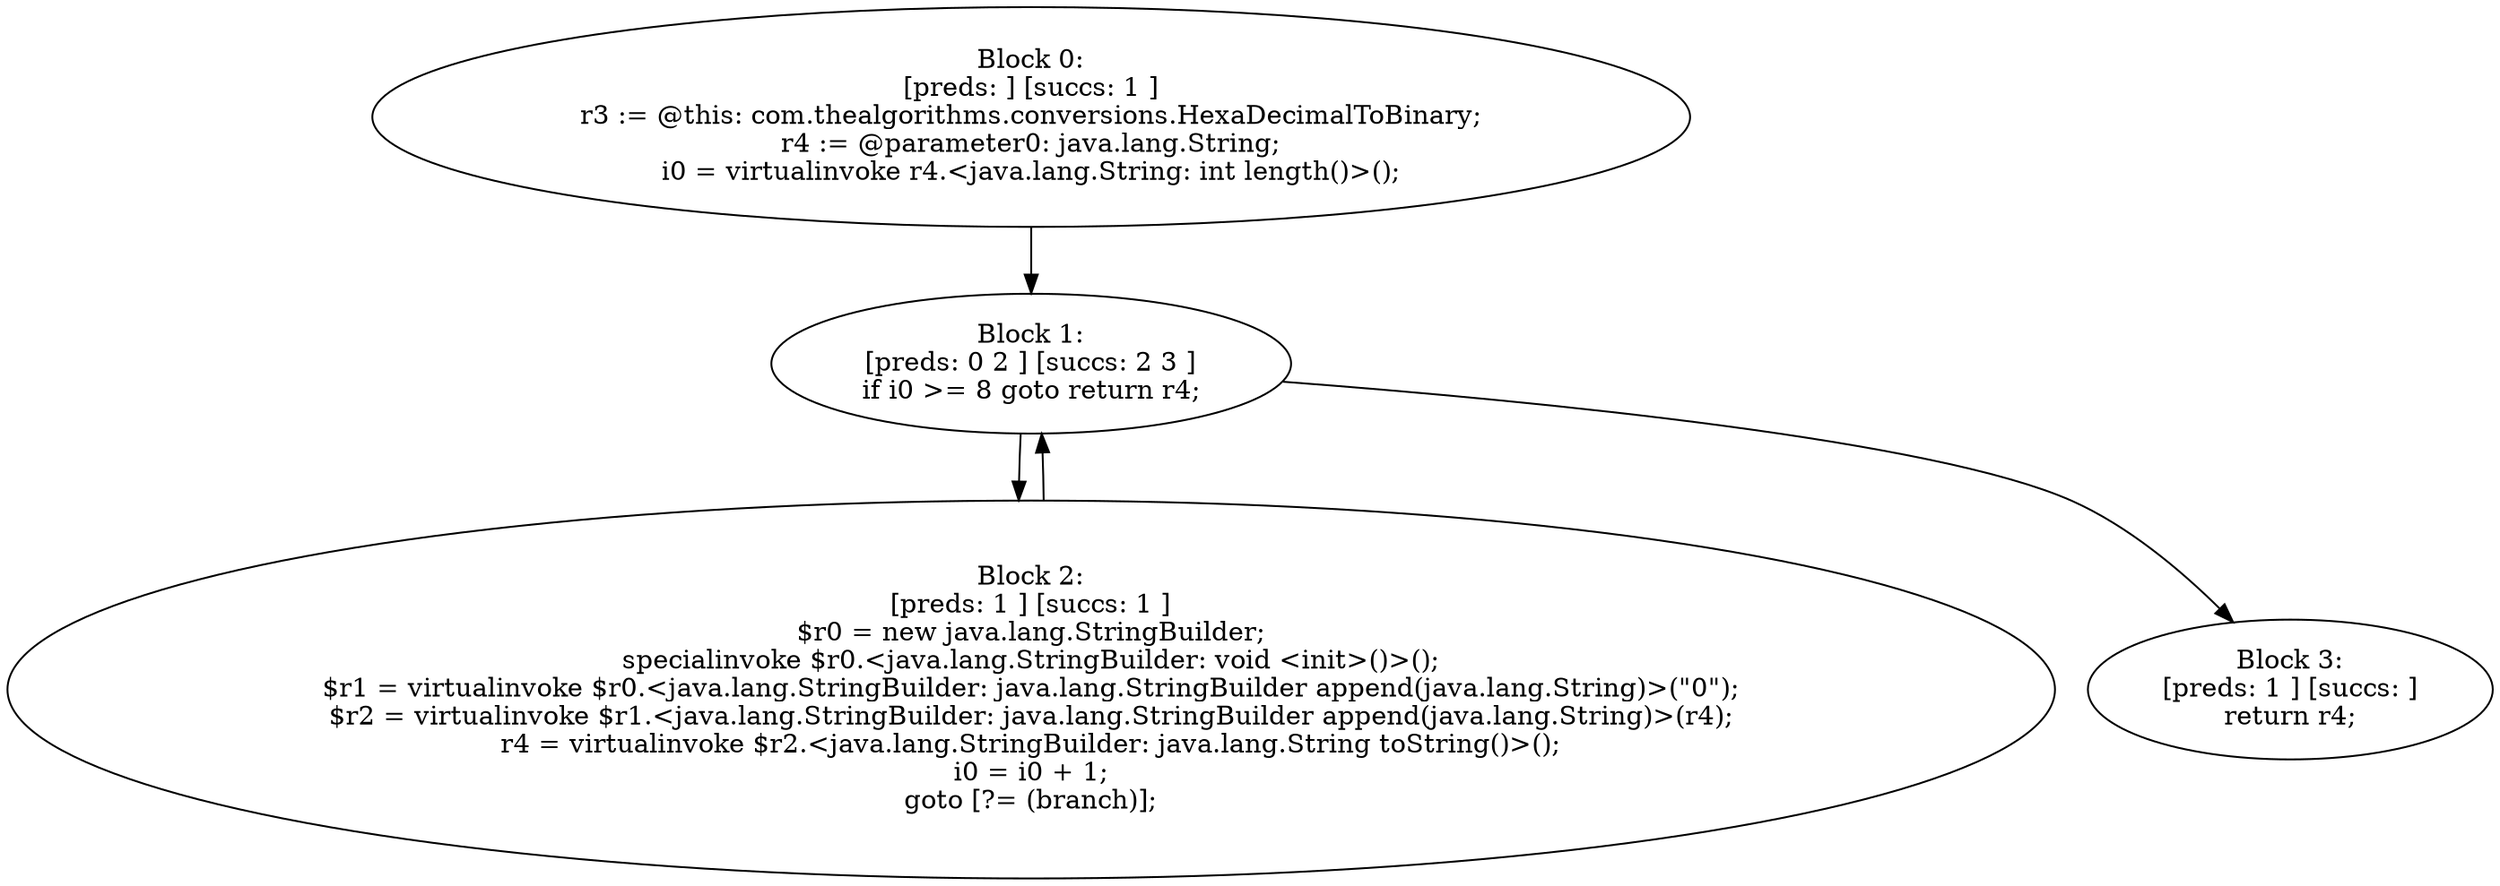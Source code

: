 digraph "unitGraph" {
    "Block 0:
[preds: ] [succs: 1 ]
r3 := @this: com.thealgorithms.conversions.HexaDecimalToBinary;
r4 := @parameter0: java.lang.String;
i0 = virtualinvoke r4.<java.lang.String: int length()>();
"
    "Block 1:
[preds: 0 2 ] [succs: 2 3 ]
if i0 >= 8 goto return r4;
"
    "Block 2:
[preds: 1 ] [succs: 1 ]
$r0 = new java.lang.StringBuilder;
specialinvoke $r0.<java.lang.StringBuilder: void <init>()>();
$r1 = virtualinvoke $r0.<java.lang.StringBuilder: java.lang.StringBuilder append(java.lang.String)>(\"0\");
$r2 = virtualinvoke $r1.<java.lang.StringBuilder: java.lang.StringBuilder append(java.lang.String)>(r4);
r4 = virtualinvoke $r2.<java.lang.StringBuilder: java.lang.String toString()>();
i0 = i0 + 1;
goto [?= (branch)];
"
    "Block 3:
[preds: 1 ] [succs: ]
return r4;
"
    "Block 0:
[preds: ] [succs: 1 ]
r3 := @this: com.thealgorithms.conversions.HexaDecimalToBinary;
r4 := @parameter0: java.lang.String;
i0 = virtualinvoke r4.<java.lang.String: int length()>();
"->"Block 1:
[preds: 0 2 ] [succs: 2 3 ]
if i0 >= 8 goto return r4;
";
    "Block 1:
[preds: 0 2 ] [succs: 2 3 ]
if i0 >= 8 goto return r4;
"->"Block 2:
[preds: 1 ] [succs: 1 ]
$r0 = new java.lang.StringBuilder;
specialinvoke $r0.<java.lang.StringBuilder: void <init>()>();
$r1 = virtualinvoke $r0.<java.lang.StringBuilder: java.lang.StringBuilder append(java.lang.String)>(\"0\");
$r2 = virtualinvoke $r1.<java.lang.StringBuilder: java.lang.StringBuilder append(java.lang.String)>(r4);
r4 = virtualinvoke $r2.<java.lang.StringBuilder: java.lang.String toString()>();
i0 = i0 + 1;
goto [?= (branch)];
";
    "Block 1:
[preds: 0 2 ] [succs: 2 3 ]
if i0 >= 8 goto return r4;
"->"Block 3:
[preds: 1 ] [succs: ]
return r4;
";
    "Block 2:
[preds: 1 ] [succs: 1 ]
$r0 = new java.lang.StringBuilder;
specialinvoke $r0.<java.lang.StringBuilder: void <init>()>();
$r1 = virtualinvoke $r0.<java.lang.StringBuilder: java.lang.StringBuilder append(java.lang.String)>(\"0\");
$r2 = virtualinvoke $r1.<java.lang.StringBuilder: java.lang.StringBuilder append(java.lang.String)>(r4);
r4 = virtualinvoke $r2.<java.lang.StringBuilder: java.lang.String toString()>();
i0 = i0 + 1;
goto [?= (branch)];
"->"Block 1:
[preds: 0 2 ] [succs: 2 3 ]
if i0 >= 8 goto return r4;
";
}
